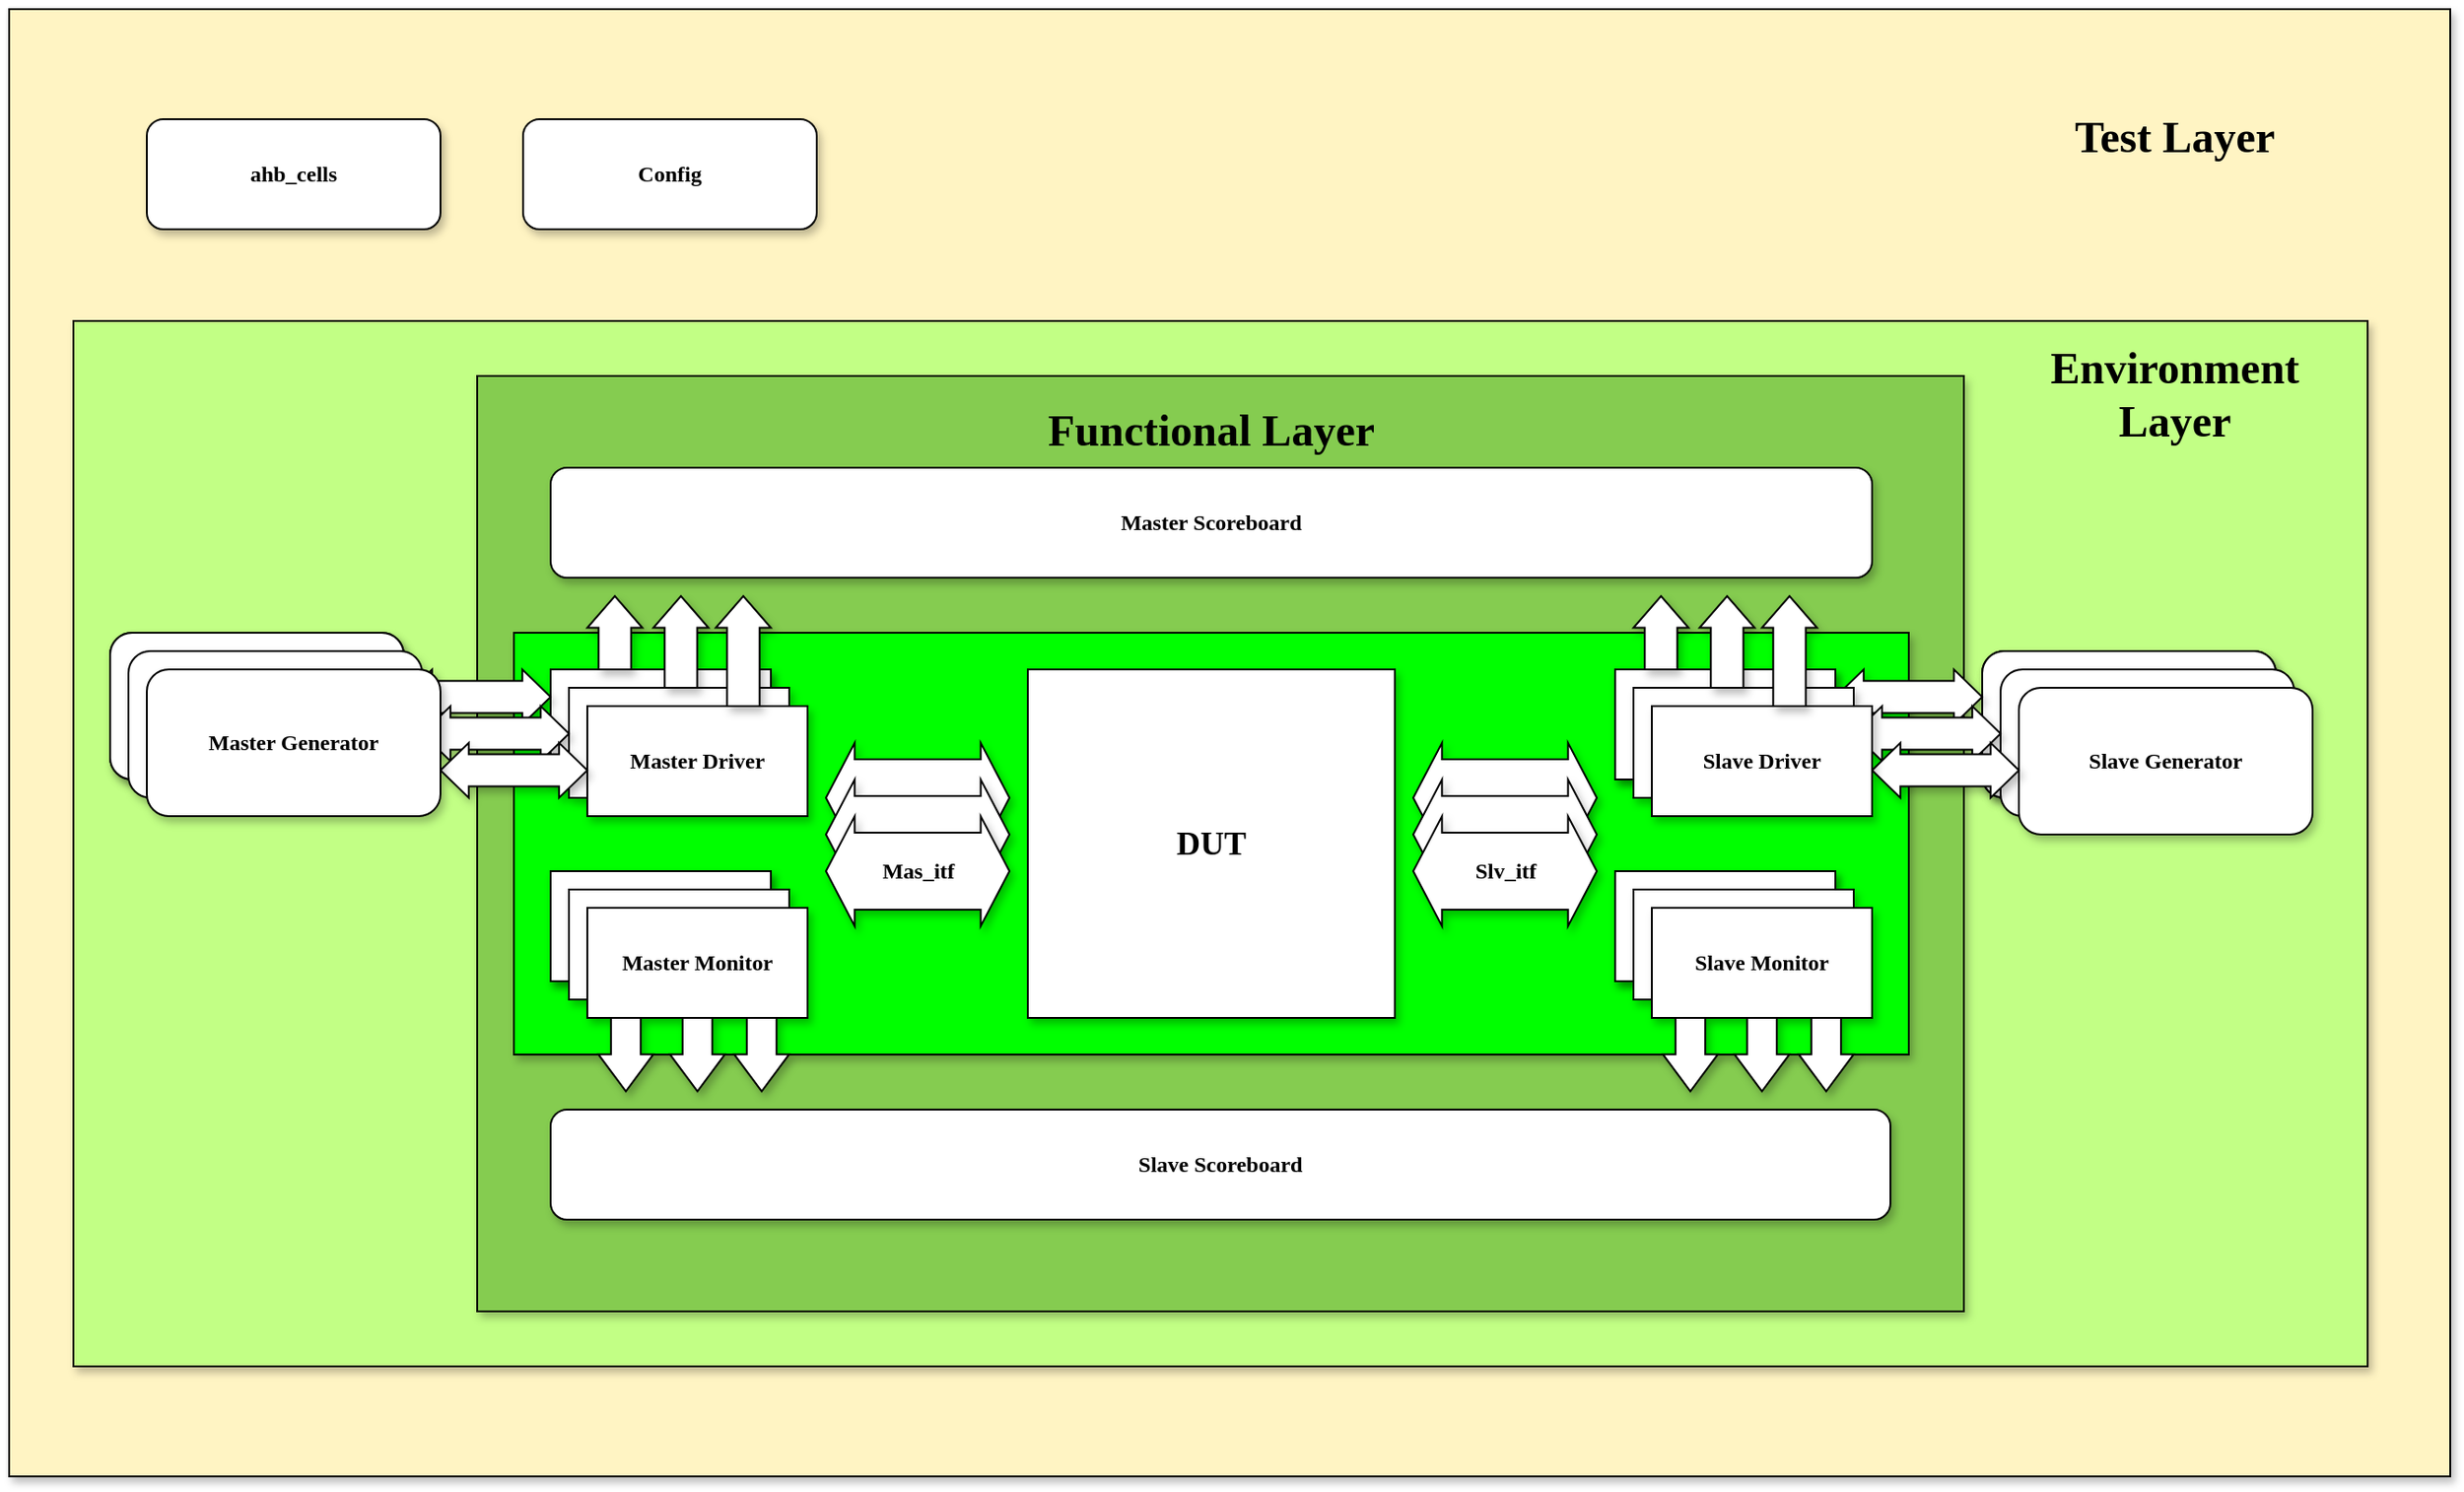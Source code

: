 <mxfile version="14.1.9" type="github">
  <diagram id="3mR3uw_zDgaZqPfmFG9w" name="Page-1">
    <mxGraphModel dx="2274" dy="-329" grid="1" gridSize="10" guides="1" tooltips="1" connect="1" arrows="1" fold="1" page="1" pageScale="1" pageWidth="850" pageHeight="1100" math="0" shadow="0">
      <root>
        <mxCell id="0" />
        <mxCell id="1" parent="0" />
        <mxCell id="DFjXbLX4fR952YsR5oUh-157" value="" style="rounded=0;whiteSpace=wrap;html=1;shadow=1;fillColor=#FFF4C3;" vertex="1" parent="1">
          <mxGeometry x="-130" y="1300" width="1330" height="800" as="geometry" />
        </mxCell>
        <mxCell id="DFjXbLX4fR952YsR5oUh-158" value="" style="rounded=0;whiteSpace=wrap;html=1;shadow=1;fillColor=#C2FF85;" vertex="1" parent="1">
          <mxGeometry x="-95" y="1470" width="1250" height="570" as="geometry" />
        </mxCell>
        <mxCell id="DFjXbLX4fR952YsR5oUh-159" value="" style="rounded=0;whiteSpace=wrap;html=1;shadow=1;fillColor=#85CC50;" vertex="1" parent="1">
          <mxGeometry x="125" y="1500" width="810" height="510" as="geometry" />
        </mxCell>
        <mxCell id="DFjXbLX4fR952YsR5oUh-160" value="" style="rounded=0;whiteSpace=wrap;html=1;shadow=1;fillColor=#00FF00;" vertex="1" parent="1">
          <mxGeometry x="145" y="1640" width="760" height="230" as="geometry" />
        </mxCell>
        <mxCell id="DFjXbLX4fR952YsR5oUh-161" value="&lt;b&gt;&lt;font face=&quot;Times New Roman&quot;&gt;Master Driver&lt;/font&gt;&lt;/b&gt;" style="rounded=0;whiteSpace=wrap;html=1;shadow=1;" vertex="1" parent="1">
          <mxGeometry x="165" y="1660" width="120" height="60" as="geometry" />
        </mxCell>
        <mxCell id="DFjXbLX4fR952YsR5oUh-162" value="&lt;b&gt;&lt;font face=&quot;Times New Roman&quot;&gt;Master Monitor&lt;br&gt;&lt;/font&gt;&lt;/b&gt;" style="rounded=0;whiteSpace=wrap;html=1;shadow=1;" vertex="1" parent="1">
          <mxGeometry x="165" y="1770" width="120" height="60" as="geometry" />
        </mxCell>
        <mxCell id="DFjXbLX4fR952YsR5oUh-163" value="&lt;b&gt;&lt;font face=&quot;Times New Roman&quot;&gt;Slave Monitor&lt;br&gt;&lt;/font&gt;&lt;/b&gt;" style="rounded=0;whiteSpace=wrap;html=1;shadow=1;" vertex="1" parent="1">
          <mxGeometry x="745" y="1770" width="120" height="60" as="geometry" />
        </mxCell>
        <mxCell id="DFjXbLX4fR952YsR5oUh-164" value="&lt;b&gt;&lt;font face=&quot;Times New Roman&quot;&gt;Master Scoreboard&lt;/font&gt;&lt;/b&gt;" style="rounded=1;whiteSpace=wrap;html=1;shadow=1;" vertex="1" parent="1">
          <mxGeometry x="165" y="1550" width="720" height="60" as="geometry" />
        </mxCell>
        <mxCell id="DFjXbLX4fR952YsR5oUh-165" value="&lt;b&gt;&lt;font face=&quot;Times New Roman&quot;&gt;Slave Scoreboard&lt;/font&gt;&lt;/b&gt;" style="rounded=1;whiteSpace=wrap;html=1;shadow=1;" vertex="1" parent="1">
          <mxGeometry x="165" y="1900" width="730" height="60" as="geometry" />
        </mxCell>
        <mxCell id="DFjXbLX4fR952YsR5oUh-166" value="&lt;font style=&quot;font-size: 18px&quot;&gt;&lt;b&gt;&lt;font face=&quot;Times New Roman&quot;&gt;DUT&lt;/font&gt;&lt;/b&gt;&lt;/font&gt;" style="rounded=0;whiteSpace=wrap;html=1;shadow=1;" vertex="1" parent="1">
          <mxGeometry x="425" y="1660" width="200" height="190" as="geometry" />
        </mxCell>
        <mxCell id="DFjXbLX4fR952YsR5oUh-167" value="&lt;b&gt;&lt;font face=&quot;Times New Roman&quot;&gt;Master Driver&lt;/font&gt;&lt;/b&gt;" style="rounded=0;whiteSpace=wrap;html=1;shadow=1;" vertex="1" parent="1">
          <mxGeometry x="165" y="1660" width="120" height="60" as="geometry" />
        </mxCell>
        <mxCell id="DFjXbLX4fR952YsR5oUh-168" value="&lt;b&gt;&lt;font face=&quot;Times New Roman&quot;&gt;Master Driver&lt;/font&gt;&lt;/b&gt;" style="rounded=0;whiteSpace=wrap;html=1;shadow=1;" vertex="1" parent="1">
          <mxGeometry x="175" y="1670" width="120" height="60" as="geometry" />
        </mxCell>
        <mxCell id="DFjXbLX4fR952YsR5oUh-169" value="&lt;b&gt;&lt;font face=&quot;Times New Roman&quot;&gt;Master Driver&lt;/font&gt;&lt;/b&gt;" style="rounded=0;whiteSpace=wrap;html=1;shadow=1;" vertex="1" parent="1">
          <mxGeometry x="185" y="1680" width="120" height="60" as="geometry" />
        </mxCell>
        <mxCell id="DFjXbLX4fR952YsR5oUh-170" value="&lt;b&gt;&lt;font face=&quot;Times New Roman&quot;&gt;Master Monitor&lt;br&gt;&lt;/font&gt;&lt;/b&gt;" style="rounded=0;whiteSpace=wrap;html=1;shadow=1;" vertex="1" parent="1">
          <mxGeometry x="165" y="1770" width="120" height="60" as="geometry" />
        </mxCell>
        <mxCell id="DFjXbLX4fR952YsR5oUh-171" value="&lt;b&gt;&lt;font face=&quot;Times New Roman&quot;&gt;Master Monitor&lt;br&gt;&lt;/font&gt;&lt;/b&gt;" style="rounded=0;whiteSpace=wrap;html=1;shadow=1;" vertex="1" parent="1">
          <mxGeometry x="175" y="1780" width="120" height="60" as="geometry" />
        </mxCell>
        <mxCell id="DFjXbLX4fR952YsR5oUh-172" value="&lt;b&gt;&lt;font face=&quot;Times New Roman&quot;&gt;Master Monitor&lt;br&gt;&lt;/font&gt;&lt;/b&gt;" style="rounded=0;whiteSpace=wrap;html=1;shadow=1;" vertex="1" parent="1">
          <mxGeometry x="185" y="1790" width="120" height="60" as="geometry" />
        </mxCell>
        <mxCell id="DFjXbLX4fR952YsR5oUh-173" value="&lt;b&gt;&lt;font face=&quot;Times New Roman&quot;&gt;Slave Monitor&lt;br&gt;&lt;/font&gt;&lt;/b&gt;" style="rounded=0;whiteSpace=wrap;html=1;shadow=1;" vertex="1" parent="1">
          <mxGeometry x="745" y="1770" width="120" height="60" as="geometry" />
        </mxCell>
        <mxCell id="DFjXbLX4fR952YsR5oUh-174" value="&lt;b&gt;&lt;font face=&quot;Times New Roman&quot;&gt;Slave Monitor&lt;br&gt;&lt;/font&gt;&lt;/b&gt;" style="rounded=0;whiteSpace=wrap;html=1;shadow=1;" vertex="1" parent="1">
          <mxGeometry x="755" y="1780" width="120" height="60" as="geometry" />
        </mxCell>
        <mxCell id="DFjXbLX4fR952YsR5oUh-175" value="&lt;b&gt;&lt;font face=&quot;Times New Roman&quot;&gt;Slave Monitor&lt;br&gt;&lt;/font&gt;&lt;/b&gt;" style="rounded=0;whiteSpace=wrap;html=1;shadow=1;" vertex="1" parent="1">
          <mxGeometry x="765" y="1790" width="120" height="60" as="geometry" />
        </mxCell>
        <mxCell id="DFjXbLX4fR952YsR5oUh-176" value="" style="html=1;shadow=1;dashed=0;align=center;verticalAlign=middle;shape=mxgraph.arrows2.twoWayArrow;dy=0.3;dx=15.67;" vertex="1" parent="1">
          <mxGeometry x="315" y="1700" width="100" height="60" as="geometry" />
        </mxCell>
        <mxCell id="DFjXbLX4fR952YsR5oUh-177" value="" style="html=1;shadow=1;dashed=0;align=center;verticalAlign=middle;shape=mxgraph.arrows2.twoWayArrow;dy=0.3;dx=15.67;" vertex="1" parent="1">
          <mxGeometry x="315" y="1720" width="100" height="60" as="geometry" />
        </mxCell>
        <mxCell id="DFjXbLX4fR952YsR5oUh-178" value="&lt;b&gt;&lt;font face=&quot;Times New Roman&quot;&gt;Mas_itf&lt;/font&gt;&lt;/b&gt;" style="html=1;shadow=1;dashed=0;align=center;verticalAlign=middle;shape=mxgraph.arrows2.twoWayArrow;dy=0.3;dx=15.67;" vertex="1" parent="1">
          <mxGeometry x="315" y="1740" width="100" height="60" as="geometry" />
        </mxCell>
        <mxCell id="DFjXbLX4fR952YsR5oUh-179" value="" style="html=1;shadow=1;dashed=0;align=center;verticalAlign=middle;shape=mxgraph.arrows2.twoWayArrow;dy=0.3;dx=15.67;" vertex="1" parent="1">
          <mxGeometry x="635" y="1700" width="100" height="60" as="geometry" />
        </mxCell>
        <mxCell id="DFjXbLX4fR952YsR5oUh-180" value="" style="html=1;shadow=1;dashed=0;align=center;verticalAlign=middle;shape=mxgraph.arrows2.twoWayArrow;dy=0.3;dx=15.67;" vertex="1" parent="1">
          <mxGeometry x="635" y="1720" width="100" height="60" as="geometry" />
        </mxCell>
        <mxCell id="DFjXbLX4fR952YsR5oUh-181" value="&lt;b&gt;&lt;font face=&quot;Times New Roman&quot;&gt;Slv_itf&lt;/font&gt;&lt;/b&gt;" style="html=1;shadow=1;dashed=0;align=center;verticalAlign=middle;shape=mxgraph.arrows2.twoWayArrow;dy=0.3;dx=15.67;" vertex="1" parent="1">
          <mxGeometry x="635" y="1740" width="100" height="60" as="geometry" />
        </mxCell>
        <mxCell id="DFjXbLX4fR952YsR5oUh-182" value="" style="html=1;shadow=1;dashed=0;align=center;verticalAlign=middle;shape=mxgraph.arrows2.arrow;dy=0.41;dx=17.24;direction=north;notch=0;" vertex="1" parent="1">
          <mxGeometry x="185" y="1620" width="30" height="40" as="geometry" />
        </mxCell>
        <mxCell id="DFjXbLX4fR952YsR5oUh-183" value="" style="html=1;shadow=1;dashed=0;align=center;verticalAlign=middle;shape=mxgraph.arrows2.arrow;dy=0.41;dx=17.24;direction=north;notch=0;" vertex="1" parent="1">
          <mxGeometry x="221" y="1620" width="30" height="50" as="geometry" />
        </mxCell>
        <mxCell id="DFjXbLX4fR952YsR5oUh-184" value="" style="html=1;shadow=1;dashed=0;align=center;verticalAlign=middle;shape=mxgraph.arrows2.arrow;dy=0.41;dx=17.24;direction=north;notch=0;" vertex="1" parent="1">
          <mxGeometry x="255" y="1620" width="30" height="60" as="geometry" />
        </mxCell>
        <mxCell id="DFjXbLX4fR952YsR5oUh-185" value="" style="html=1;shadow=1;dashed=0;align=center;verticalAlign=middle;shape=mxgraph.arrows2.arrow;dy=0.46;dx=20.14;direction=south;notch=0;" vertex="1" parent="1">
          <mxGeometry x="265" y="1850" width="30" height="40" as="geometry" />
        </mxCell>
        <mxCell id="DFjXbLX4fR952YsR5oUh-186" value="" style="html=1;shadow=1;dashed=0;align=center;verticalAlign=middle;shape=mxgraph.arrows2.arrow;dy=0.46;dx=20.14;direction=south;notch=0;" vertex="1" parent="1">
          <mxGeometry x="230" y="1850" width="30" height="40" as="geometry" />
        </mxCell>
        <mxCell id="DFjXbLX4fR952YsR5oUh-187" value="" style="html=1;shadow=1;dashed=0;align=center;verticalAlign=middle;shape=mxgraph.arrows2.arrow;dy=0.46;dx=20.14;direction=south;notch=0;" vertex="1" parent="1">
          <mxGeometry x="191" y="1850" width="30" height="40" as="geometry" />
        </mxCell>
        <mxCell id="DFjXbLX4fR952YsR5oUh-188" value="" style="html=1;shadow=1;dashed=0;align=center;verticalAlign=middle;shape=mxgraph.arrows2.arrow;dy=0.46;dx=20.14;direction=south;notch=0;" vertex="1" parent="1">
          <mxGeometry x="845" y="1850" width="30" height="40" as="geometry" />
        </mxCell>
        <mxCell id="DFjXbLX4fR952YsR5oUh-189" value="" style="html=1;shadow=1;dashed=0;align=center;verticalAlign=middle;shape=mxgraph.arrows2.arrow;dy=0.46;dx=20.14;direction=south;notch=0;" vertex="1" parent="1">
          <mxGeometry x="810" y="1850" width="30" height="40" as="geometry" />
        </mxCell>
        <mxCell id="DFjXbLX4fR952YsR5oUh-190" value="" style="html=1;shadow=1;dashed=0;align=center;verticalAlign=middle;shape=mxgraph.arrows2.arrow;dy=0.46;dx=20.14;direction=south;notch=0;" vertex="1" parent="1">
          <mxGeometry x="771" y="1850" width="30" height="40" as="geometry" />
        </mxCell>
        <mxCell id="DFjXbLX4fR952YsR5oUh-191" value="&lt;b&gt;&lt;font face=&quot;Times New Roman&quot;&gt;Slave Generator&lt;/font&gt;&lt;/b&gt;" style="rounded=1;whiteSpace=wrap;html=1;shadow=1;" vertex="1" parent="1">
          <mxGeometry x="945" y="1650" width="160" height="80" as="geometry" />
        </mxCell>
        <mxCell id="DFjXbLX4fR952YsR5oUh-192" value="" style="html=1;shadow=1;dashed=0;align=center;verticalAlign=middle;shape=mxgraph.arrows2.twoWayArrow;dy=0.42;dx=15.4;" vertex="1" parent="1">
          <mxGeometry x="85" y="1660" width="80" height="30" as="geometry" />
        </mxCell>
        <mxCell id="DFjXbLX4fR952YsR5oUh-193" value="&lt;b&gt;&lt;font face=&quot;Times New Roman&quot;&gt;Slave Generator&lt;/font&gt;&lt;/b&gt;" style="rounded=1;whiteSpace=wrap;html=1;shadow=1;" vertex="1" parent="1">
          <mxGeometry x="945" y="1650" width="160" height="80" as="geometry" />
        </mxCell>
        <mxCell id="DFjXbLX4fR952YsR5oUh-194" value="&lt;b&gt;&lt;font face=&quot;Times New Roman&quot;&gt;Slave Generator&lt;/font&gt;&lt;/b&gt;" style="rounded=1;whiteSpace=wrap;html=1;shadow=1;" vertex="1" parent="1">
          <mxGeometry x="955" y="1660" width="160" height="80" as="geometry" />
        </mxCell>
        <mxCell id="DFjXbLX4fR952YsR5oUh-195" value="&lt;b&gt;&lt;font face=&quot;Times New Roman&quot;&gt;Slave Generator&lt;/font&gt;&lt;/b&gt;" style="rounded=1;whiteSpace=wrap;html=1;shadow=1;" vertex="1" parent="1">
          <mxGeometry x="965" y="1670" width="160" height="80" as="geometry" />
        </mxCell>
        <mxCell id="DFjXbLX4fR952YsR5oUh-196" value="&lt;b&gt;&lt;font face=&quot;Times New Roman&quot;&gt;Master Generator&lt;/font&gt;&lt;/b&gt;" style="rounded=1;whiteSpace=wrap;html=1;shadow=1;" vertex="1" parent="1">
          <mxGeometry x="-75" y="1640" width="160" height="80" as="geometry" />
        </mxCell>
        <mxCell id="DFjXbLX4fR952YsR5oUh-197" value="&lt;b&gt;&lt;font face=&quot;Times New Roman&quot;&gt;Master Generator&lt;/font&gt;&lt;/b&gt;" style="rounded=1;whiteSpace=wrap;html=1;shadow=1;" vertex="1" parent="1">
          <mxGeometry x="-75" y="1640" width="160" height="80" as="geometry" />
        </mxCell>
        <mxCell id="DFjXbLX4fR952YsR5oUh-198" value="&lt;b&gt;&lt;font face=&quot;Times New Roman&quot;&gt;Master Generator&lt;/font&gt;&lt;/b&gt;" style="rounded=1;whiteSpace=wrap;html=1;shadow=1;" vertex="1" parent="1">
          <mxGeometry x="-65" y="1650" width="160" height="80" as="geometry" />
        </mxCell>
        <mxCell id="DFjXbLX4fR952YsR5oUh-199" value="" style="html=1;shadow=1;dashed=0;align=center;verticalAlign=middle;shape=mxgraph.arrows2.twoWayArrow;dy=0.42;dx=15.4;" vertex="1" parent="1">
          <mxGeometry x="95" y="1680" width="80" height="30" as="geometry" />
        </mxCell>
        <mxCell id="DFjXbLX4fR952YsR5oUh-200" value="" style="html=1;shadow=1;dashed=0;align=center;verticalAlign=middle;shape=mxgraph.arrows2.twoWayArrow;dy=0.42;dx=15.4;" vertex="1" parent="1">
          <mxGeometry x="105" y="1700" width="80" height="30" as="geometry" />
        </mxCell>
        <mxCell id="DFjXbLX4fR952YsR5oUh-201" value="&lt;b&gt;&lt;font face=&quot;Times New Roman&quot;&gt;Master Generator&lt;/font&gt;&lt;/b&gt;" style="rounded=1;whiteSpace=wrap;html=1;shadow=1;" vertex="1" parent="1">
          <mxGeometry x="-55" y="1660" width="160" height="80" as="geometry" />
        </mxCell>
        <mxCell id="DFjXbLX4fR952YsR5oUh-202" value="" style="html=1;shadow=1;dashed=0;align=center;verticalAlign=middle;shape=mxgraph.arrows2.twoWayArrow;dy=0.42;dx=15.4;" vertex="1" parent="1">
          <mxGeometry x="865" y="1660" width="80" height="30" as="geometry" />
        </mxCell>
        <mxCell id="DFjXbLX4fR952YsR5oUh-203" value="" style="html=1;shadow=1;dashed=0;align=center;verticalAlign=middle;shape=mxgraph.arrows2.twoWayArrow;dy=0.42;dx=15.4;" vertex="1" parent="1">
          <mxGeometry x="875" y="1680" width="80" height="30" as="geometry" />
        </mxCell>
        <mxCell id="DFjXbLX4fR952YsR5oUh-204" value="" style="html=1;shadow=1;dashed=0;align=center;verticalAlign=middle;shape=mxgraph.arrows2.twoWayArrow;dy=0.42;dx=15.4;" vertex="1" parent="1">
          <mxGeometry x="885" y="1700" width="80" height="30" as="geometry" />
        </mxCell>
        <mxCell id="DFjXbLX4fR952YsR5oUh-205" value="&lt;b&gt;&lt;font face=&quot;Times New Roman&quot;&gt;Slave Driver&lt;/font&gt;&lt;/b&gt;" style="rounded=0;whiteSpace=wrap;html=1;shadow=1;" vertex="1" parent="1">
          <mxGeometry x="745" y="1660" width="120" height="60" as="geometry" />
        </mxCell>
        <mxCell id="DFjXbLX4fR952YsR5oUh-206" value="&lt;b&gt;&lt;font face=&quot;Times New Roman&quot;&gt;Slave Driver&lt;/font&gt;&lt;/b&gt;" style="rounded=0;whiteSpace=wrap;html=1;shadow=1;" vertex="1" parent="1">
          <mxGeometry x="745" y="1660" width="120" height="60" as="geometry" />
        </mxCell>
        <mxCell id="DFjXbLX4fR952YsR5oUh-207" value="&lt;b&gt;&lt;font face=&quot;Times New Roman&quot;&gt;Slave Driver&lt;/font&gt;&lt;/b&gt;" style="rounded=0;whiteSpace=wrap;html=1;shadow=1;" vertex="1" parent="1">
          <mxGeometry x="755" y="1670" width="120" height="60" as="geometry" />
        </mxCell>
        <mxCell id="DFjXbLX4fR952YsR5oUh-208" value="&lt;b&gt;&lt;font face=&quot;Times New Roman&quot;&gt;Slave Driver&lt;/font&gt;&lt;/b&gt;" style="rounded=0;whiteSpace=wrap;html=1;shadow=1;" vertex="1" parent="1">
          <mxGeometry x="765" y="1680" width="120" height="60" as="geometry" />
        </mxCell>
        <mxCell id="DFjXbLX4fR952YsR5oUh-209" value="" style="html=1;shadow=1;dashed=0;align=center;verticalAlign=middle;shape=mxgraph.arrows2.arrow;dy=0.41;dx=17.24;direction=north;notch=0;" vertex="1" parent="1">
          <mxGeometry x="755" y="1620" width="30" height="40" as="geometry" />
        </mxCell>
        <mxCell id="DFjXbLX4fR952YsR5oUh-210" value="" style="html=1;shadow=1;dashed=0;align=center;verticalAlign=middle;shape=mxgraph.arrows2.arrow;dy=0.41;dx=17.24;direction=north;notch=0;" vertex="1" parent="1">
          <mxGeometry x="791" y="1620" width="30" height="50" as="geometry" />
        </mxCell>
        <mxCell id="DFjXbLX4fR952YsR5oUh-211" value="" style="html=1;shadow=1;dashed=0;align=center;verticalAlign=middle;shape=mxgraph.arrows2.arrow;dy=0.41;dx=17.24;direction=north;notch=0;" vertex="1" parent="1">
          <mxGeometry x="825" y="1620" width="30" height="60" as="geometry" />
        </mxCell>
        <mxCell id="DFjXbLX4fR952YsR5oUh-212" value="&lt;b&gt;&lt;font face=&quot;Times New Roman&quot;&gt;ahb_cells&lt;/font&gt;&lt;/b&gt;" style="rounded=1;whiteSpace=wrap;html=1;shadow=1;" vertex="1" parent="1">
          <mxGeometry x="-55" y="1360" width="160" height="60" as="geometry" />
        </mxCell>
        <mxCell id="DFjXbLX4fR952YsR5oUh-213" value="&lt;b&gt;&lt;font face=&quot;Times New Roman&quot;&gt;Config&lt;/font&gt;&lt;/b&gt;" style="rounded=1;whiteSpace=wrap;html=1;shadow=1;" vertex="1" parent="1">
          <mxGeometry x="150" y="1360" width="160" height="60" as="geometry" />
        </mxCell>
        <mxCell id="DFjXbLX4fR952YsR5oUh-215" value="&lt;b&gt;&lt;font style=&quot;font-size: 24px&quot; face=&quot;Times New Roman&quot;&gt;Test Layer&lt;/font&gt;&lt;/b&gt;" style="text;html=1;strokeColor=none;fillColor=none;align=center;verticalAlign=middle;whiteSpace=wrap;rounded=0;shadow=1;" vertex="1" parent="1">
          <mxGeometry x="990" y="1360" width="120" height="20" as="geometry" />
        </mxCell>
        <mxCell id="DFjXbLX4fR952YsR5oUh-217" value="&lt;font style=&quot;font-size: 24px&quot;&gt;&lt;b&gt;&lt;font face=&quot;Times New Roman&quot;&gt;Environment Layer&lt;br&gt;&lt;/font&gt;&lt;/b&gt;&lt;/font&gt;" style="text;html=1;strokeColor=none;fillColor=none;align=center;verticalAlign=middle;whiteSpace=wrap;rounded=0;shadow=1;" vertex="1" parent="1">
          <mxGeometry x="990" y="1500" width="120" height="20" as="geometry" />
        </mxCell>
        <mxCell id="DFjXbLX4fR952YsR5oUh-218" value="&lt;font style=&quot;font-size: 24px&quot;&gt;&lt;b&gt;&lt;font face=&quot;Times New Roman&quot;&gt;Functional Layer&lt;/font&gt;&lt;/b&gt;&lt;/font&gt;" style="text;html=1;strokeColor=none;fillColor=none;align=center;verticalAlign=middle;whiteSpace=wrap;rounded=0;shadow=1;" vertex="1" parent="1">
          <mxGeometry x="400" y="1520" width="250" height="20" as="geometry" />
        </mxCell>
      </root>
    </mxGraphModel>
  </diagram>
</mxfile>

